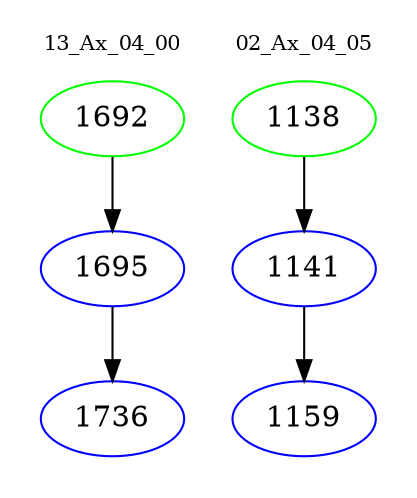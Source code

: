 digraph{
subgraph cluster_0 {
color = white
label = "13_Ax_04_00";
fontsize=10;
T0_1692 [label="1692", color="green"]
T0_1692 -> T0_1695 [color="black"]
T0_1695 [label="1695", color="blue"]
T0_1695 -> T0_1736 [color="black"]
T0_1736 [label="1736", color="blue"]
}
subgraph cluster_1 {
color = white
label = "02_Ax_04_05";
fontsize=10;
T1_1138 [label="1138", color="green"]
T1_1138 -> T1_1141 [color="black"]
T1_1141 [label="1141", color="blue"]
T1_1141 -> T1_1159 [color="black"]
T1_1159 [label="1159", color="blue"]
}
}
